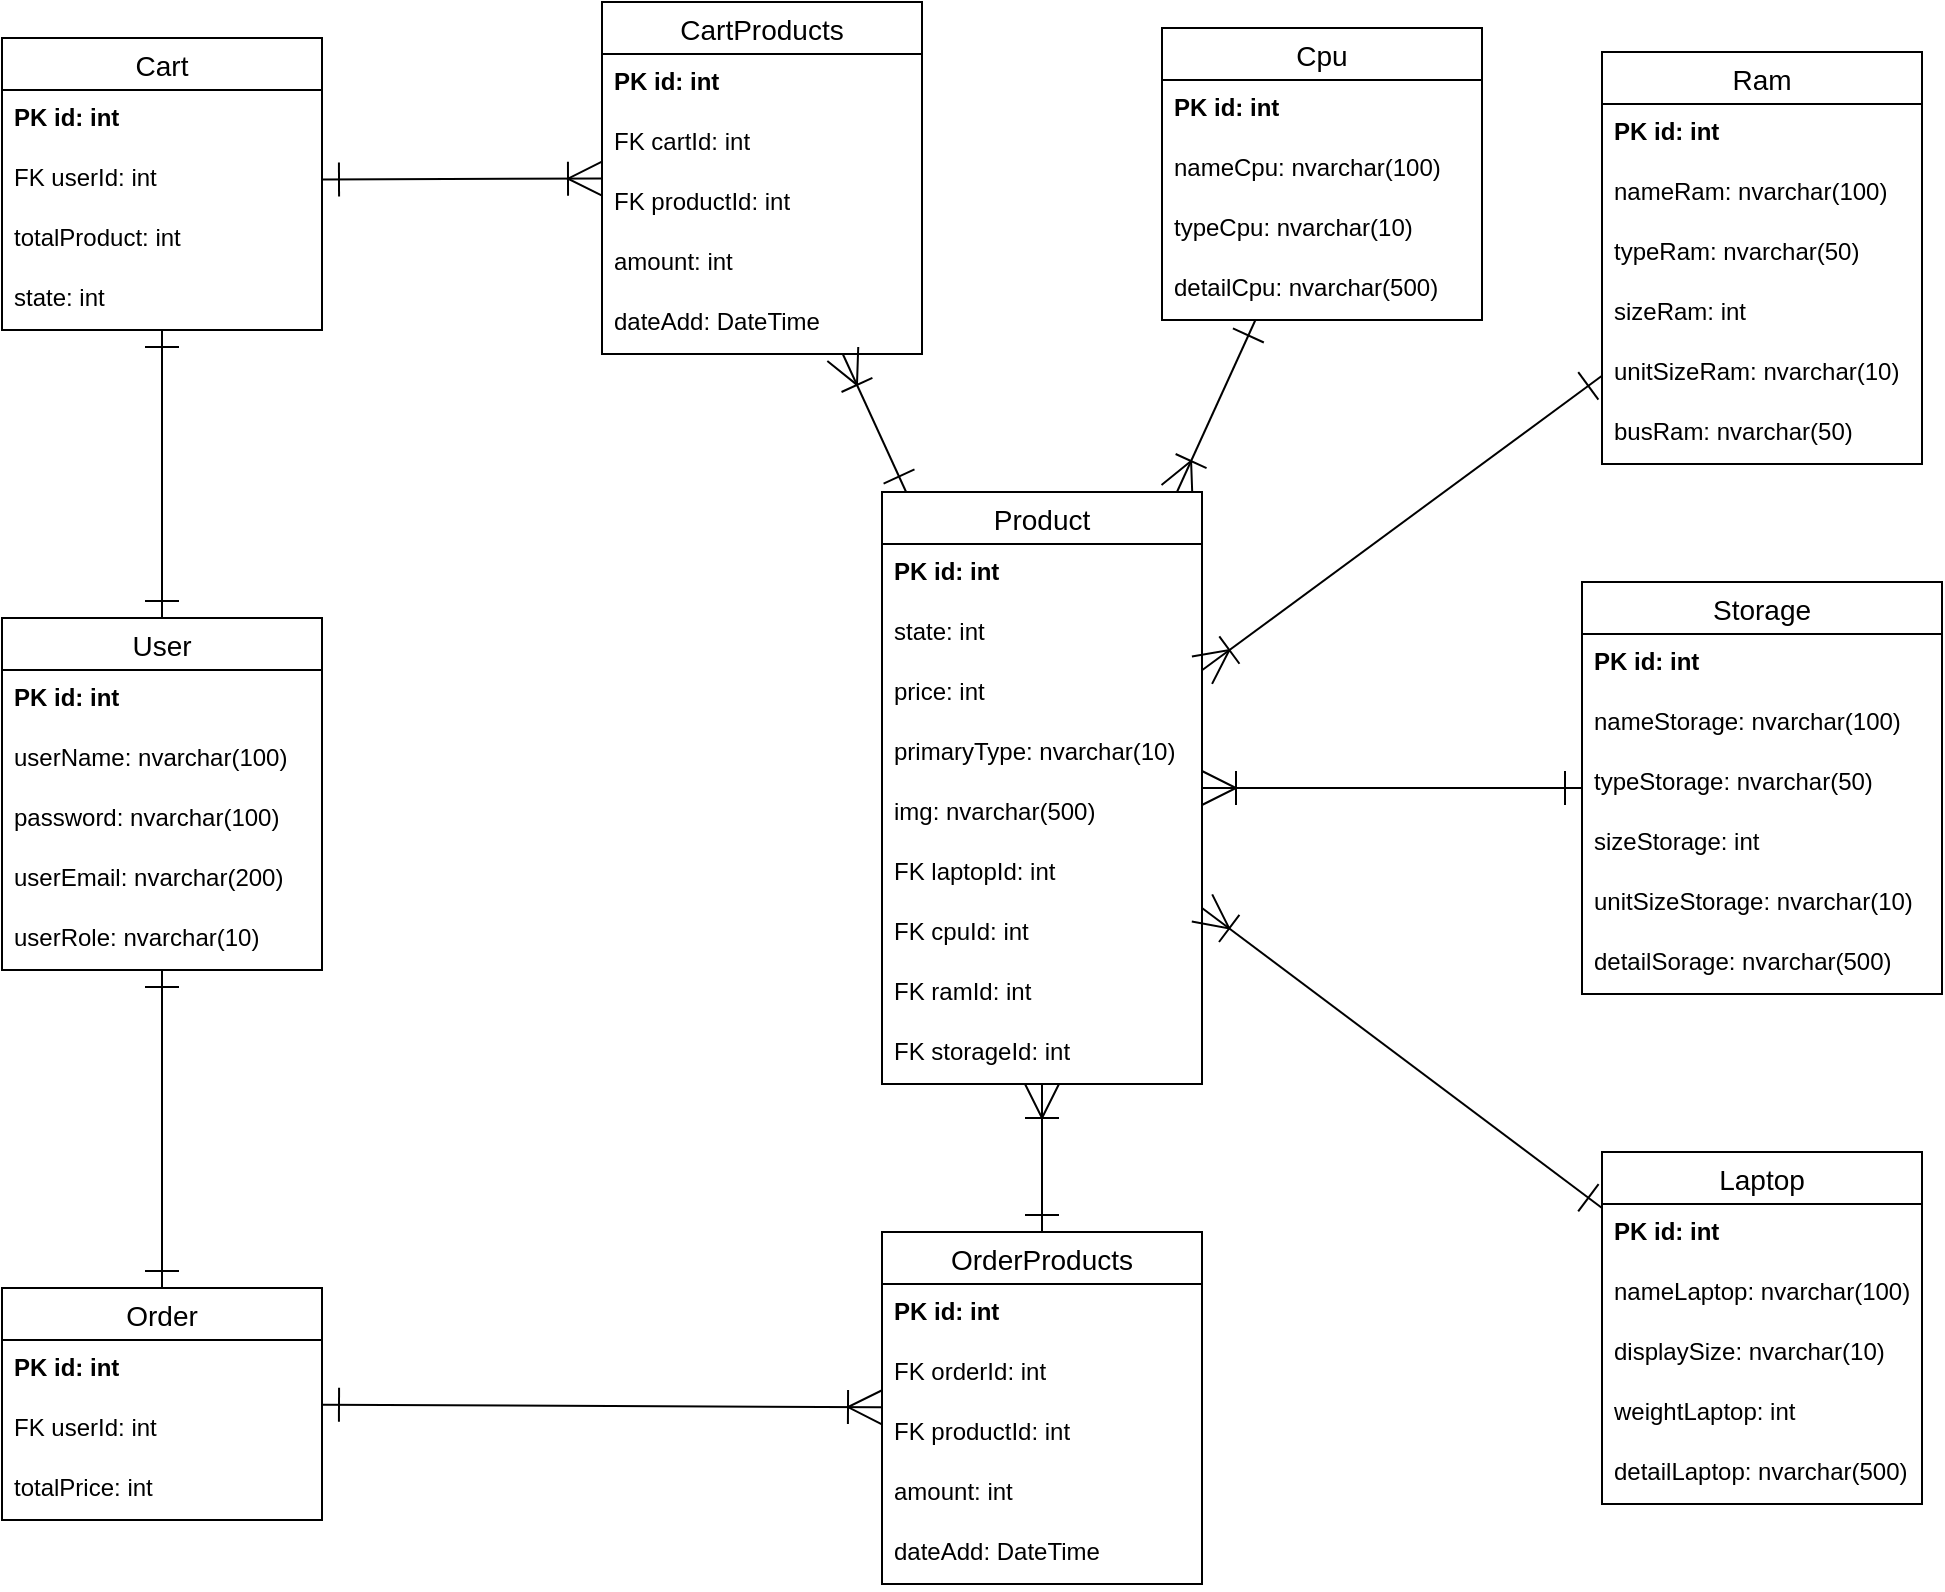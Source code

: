 <mxfile version="13.7.9" type="device"><diagram id="i_oqnKPngjMDVRn134nP" name="Page-1"><mxGraphModel dx="1422" dy="845" grid="1" gridSize="10" guides="1" tooltips="1" connect="1" arrows="1" fold="1" page="1" pageScale="1" pageWidth="1169" pageHeight="827" math="0" shadow="0"><root><mxCell id="0"/><mxCell id="1" parent="0"/><mxCell id="rHzYIuwvhr9vyBDREEkr-62" style="edgeStyle=none;rounded=0;orthogonalLoop=1;jettySize=auto;html=1;endArrow=ERone;endFill=0;startArrow=ERone;startFill=0;endSize=15;startSize=15;" parent="1" source="rHzYIuwvhr9vyBDREEkr-25" target="rHzYIuwvhr9vyBDREEkr-29" edge="1"><mxGeometry relative="1" as="geometry"/></mxCell><mxCell id="rHzYIuwvhr9vyBDREEkr-63" style="edgeStyle=none;rounded=0;orthogonalLoop=1;jettySize=auto;html=1;endArrow=ERoneToMany;endFill=0;startArrow=ERone;startFill=0;endSize=15;startSize=15;" parent="1" source="rHzYIuwvhr9vyBDREEkr-29" target="rHzYIuwvhr9vyBDREEkr-21" edge="1"><mxGeometry relative="1" as="geometry"/></mxCell><mxCell id="rHzYIuwvhr9vyBDREEkr-58" style="edgeStyle=none;rounded=0;orthogonalLoop=1;jettySize=auto;html=1;endArrow=ERoneToMany;endFill=0;startArrow=ERone;startFill=0;endSize=15;startSize=15;" parent="1" source="rHzYIuwvhr9vyBDREEkr-48" target="rHzYIuwvhr9vyBDREEkr-1" edge="1"><mxGeometry relative="1" as="geometry"/></mxCell><mxCell id="rHzYIuwvhr9vyBDREEkr-57" style="edgeStyle=none;rounded=0;orthogonalLoop=1;jettySize=auto;html=1;endArrow=ERoneToMany;endFill=0;startArrow=ERone;startFill=0;endSize=15;startSize=15;" parent="1" source="rHzYIuwvhr9vyBDREEkr-17" target="rHzYIuwvhr9vyBDREEkr-1" edge="1"><mxGeometry relative="1" as="geometry"/></mxCell><mxCell id="rHzYIuwvhr9vyBDREEkr-59" style="edgeStyle=none;rounded=0;orthogonalLoop=1;jettySize=auto;html=1;endArrow=ERoneToMany;endFill=0;startArrow=ERone;startFill=0;endSize=15;startSize=15;" parent="1" source="rHzYIuwvhr9vyBDREEkr-13" target="rHzYIuwvhr9vyBDREEkr-1" edge="1"><mxGeometry relative="1" as="geometry"/></mxCell><mxCell id="rHzYIuwvhr9vyBDREEkr-61" style="edgeStyle=none;rounded=0;orthogonalLoop=1;jettySize=auto;html=1;endArrow=ERone;endFill=0;startArrow=ERoneToMany;startFill=0;endSize=15;startSize=15;" parent="1" source="rHzYIuwvhr9vyBDREEkr-1" target="rHzYIuwvhr9vyBDREEkr-21" edge="1"><mxGeometry relative="1" as="geometry"/></mxCell><mxCell id="rHzYIuwvhr9vyBDREEkr-56" style="edgeStyle=none;rounded=0;orthogonalLoop=1;jettySize=auto;html=1;endArrow=ERoneToMany;endFill=0;startArrow=ERone;startFill=0;endSize=15;startSize=15;" parent="1" source="rHzYIuwvhr9vyBDREEkr-9" target="rHzYIuwvhr9vyBDREEkr-1" edge="1"><mxGeometry relative="1" as="geometry"/></mxCell><mxCell id="rHzYIuwvhr9vyBDREEkr-60" style="edgeStyle=none;rounded=0;orthogonalLoop=1;jettySize=auto;html=1;endArrow=ERone;endFill=0;startArrow=ERoneToMany;startFill=0;endSize=15;startSize=15;" parent="1" source="rHzYIuwvhr9vyBDREEkr-5" target="rHzYIuwvhr9vyBDREEkr-1" edge="1"><mxGeometry relative="1" as="geometry"/></mxCell><mxCell id="rHzYIuwvhr9vyBDREEkr-72" style="edgeStyle=none;rounded=0;orthogonalLoop=1;jettySize=auto;html=1;endArrow=ERone;endFill=0;startArrow=ERone;startFill=0;endSize=15;startSize=15;" parent="1" source="rHzYIuwvhr9vyBDREEkr-25" target="rHzYIuwvhr9vyBDREEkr-66" edge="1"><mxGeometry relative="1" as="geometry"/></mxCell><mxCell id="rHzYIuwvhr9vyBDREEkr-73" style="edgeStyle=none;rounded=0;orthogonalLoop=1;jettySize=auto;html=1;endArrow=ERoneToMany;endFill=0;startArrow=ERone;startFill=0;endSize=15;startSize=15;" parent="1" source="rHzYIuwvhr9vyBDREEkr-68" target="rHzYIuwvhr9vyBDREEkr-5" edge="1"><mxGeometry relative="1" as="geometry"/></mxCell><mxCell id="rHzYIuwvhr9vyBDREEkr-17" value="Ram" style="swimlane;fontStyle=0;childLayout=stackLayout;horizontal=1;startSize=26;horizontalStack=0;resizeParent=1;resizeParentMax=0;resizeLast=0;collapsible=0;marginBottom=0;align=center;fontSize=14;" parent="1" vertex="1"><mxGeometry x="900" y="50" width="160" height="206" as="geometry"/></mxCell><mxCell id="rHzYIuwvhr9vyBDREEkr-18" value="PK id: int" style="text;strokeColor=none;fillColor=none;spacingLeft=4;spacingRight=4;overflow=hidden;rotatable=0;points=[[0,0.5],[1,0.5]];portConstraint=eastwest;fontSize=12;fontStyle=1" parent="rHzYIuwvhr9vyBDREEkr-17" vertex="1"><mxGeometry y="26" width="160" height="30" as="geometry"/></mxCell><mxCell id="rHzYIuwvhr9vyBDREEkr-19" value="nameRam: nvarchar(100)" style="text;strokeColor=none;fillColor=none;spacingLeft=4;spacingRight=4;overflow=hidden;rotatable=0;points=[[0,0.5],[1,0.5]];portConstraint=eastwest;fontSize=12;" parent="rHzYIuwvhr9vyBDREEkr-17" vertex="1"><mxGeometry y="56" width="160" height="30" as="geometry"/></mxCell><mxCell id="rHzYIuwvhr9vyBDREEkr-20" value="typeRam: nvarchar(50)" style="text;strokeColor=none;fillColor=none;spacingLeft=4;spacingRight=4;overflow=hidden;rotatable=0;points=[[0,0.5],[1,0.5]];portConstraint=eastwest;fontSize=12;" parent="rHzYIuwvhr9vyBDREEkr-17" vertex="1"><mxGeometry y="86" width="160" height="30" as="geometry"/></mxCell><mxCell id="rHzYIuwvhr9vyBDREEkr-46" value="sizeRam: int" style="text;strokeColor=none;fillColor=none;spacingLeft=4;spacingRight=4;overflow=hidden;rotatable=0;points=[[0,0.5],[1,0.5]];portConstraint=eastwest;fontSize=12;" parent="rHzYIuwvhr9vyBDREEkr-17" vertex="1"><mxGeometry y="116" width="160" height="30" as="geometry"/></mxCell><mxCell id="rHzYIuwvhr9vyBDREEkr-47" value="unitSizeRam: nvarchar(10)" style="text;strokeColor=none;fillColor=none;spacingLeft=4;spacingRight=4;overflow=hidden;rotatable=0;points=[[0,0.5],[1,0.5]];portConstraint=eastwest;fontSize=12;" parent="rHzYIuwvhr9vyBDREEkr-17" vertex="1"><mxGeometry y="146" width="160" height="30" as="geometry"/></mxCell><mxCell id="rHzYIuwvhr9vyBDREEkr-54" value="busRam: nvarchar(50)" style="text;strokeColor=none;fillColor=none;spacingLeft=4;spacingRight=4;overflow=hidden;rotatable=0;points=[[0,0.5],[1,0.5]];portConstraint=eastwest;fontSize=12;" parent="rHzYIuwvhr9vyBDREEkr-17" vertex="1"><mxGeometry y="176" width="160" height="30" as="geometry"/></mxCell><mxCell id="rHzYIuwvhr9vyBDREEkr-48" value="Storage" style="swimlane;fontStyle=0;childLayout=stackLayout;horizontal=1;startSize=26;horizontalStack=0;resizeParent=1;resizeParentMax=0;resizeLast=0;collapsible=0;marginBottom=0;align=center;fontSize=14;" parent="1" vertex="1"><mxGeometry x="890" y="315" width="180" height="206" as="geometry"/></mxCell><mxCell id="rHzYIuwvhr9vyBDREEkr-49" value="PK id: int" style="text;strokeColor=none;fillColor=none;spacingLeft=4;spacingRight=4;overflow=hidden;rotatable=0;points=[[0,0.5],[1,0.5]];portConstraint=eastwest;fontSize=12;fontStyle=1" parent="rHzYIuwvhr9vyBDREEkr-48" vertex="1"><mxGeometry y="26" width="180" height="30" as="geometry"/></mxCell><mxCell id="rHzYIuwvhr9vyBDREEkr-50" value="nameStorage: nvarchar(100)" style="text;strokeColor=none;fillColor=none;spacingLeft=4;spacingRight=4;overflow=hidden;rotatable=0;points=[[0,0.5],[1,0.5]];portConstraint=eastwest;fontSize=12;" parent="rHzYIuwvhr9vyBDREEkr-48" vertex="1"><mxGeometry y="56" width="180" height="30" as="geometry"/></mxCell><mxCell id="rHzYIuwvhr9vyBDREEkr-51" value="typeStorage: nvarchar(50)" style="text;strokeColor=none;fillColor=none;spacingLeft=4;spacingRight=4;overflow=hidden;rotatable=0;points=[[0,0.5],[1,0.5]];portConstraint=eastwest;fontSize=12;" parent="rHzYIuwvhr9vyBDREEkr-48" vertex="1"><mxGeometry y="86" width="180" height="30" as="geometry"/></mxCell><mxCell id="rHzYIuwvhr9vyBDREEkr-52" value="sizeStorage: int" style="text;strokeColor=none;fillColor=none;spacingLeft=4;spacingRight=4;overflow=hidden;rotatable=0;points=[[0,0.5],[1,0.5]];portConstraint=eastwest;fontSize=12;" parent="rHzYIuwvhr9vyBDREEkr-48" vertex="1"><mxGeometry y="116" width="180" height="30" as="geometry"/></mxCell><mxCell id="rHzYIuwvhr9vyBDREEkr-53" value="unitSizeStorage: nvarchar(10)" style="text;strokeColor=none;fillColor=none;spacingLeft=4;spacingRight=4;overflow=hidden;rotatable=0;points=[[0,0.5],[1,0.5]];portConstraint=eastwest;fontSize=12;" parent="rHzYIuwvhr9vyBDREEkr-48" vertex="1"><mxGeometry y="146" width="180" height="30" as="geometry"/></mxCell><mxCell id="rHzYIuwvhr9vyBDREEkr-55" value="detailSorage: nvarchar(500)" style="text;strokeColor=none;fillColor=none;spacingLeft=4;spacingRight=4;overflow=hidden;rotatable=0;points=[[0,0.5],[1,0.5]];portConstraint=eastwest;fontSize=12;" parent="rHzYIuwvhr9vyBDREEkr-48" vertex="1"><mxGeometry y="176" width="180" height="30" as="geometry"/></mxCell><mxCell id="rHzYIuwvhr9vyBDREEkr-13" value="Laptop" style="swimlane;fontStyle=0;childLayout=stackLayout;horizontal=1;startSize=26;horizontalStack=0;resizeParent=1;resizeParentMax=0;resizeLast=0;collapsible=0;marginBottom=0;align=center;fontSize=14;" parent="1" vertex="1"><mxGeometry x="900" y="600" width="160" height="176" as="geometry"/></mxCell><mxCell id="rHzYIuwvhr9vyBDREEkr-14" value="PK id: int" style="text;strokeColor=none;fillColor=none;spacingLeft=4;spacingRight=4;overflow=hidden;rotatable=0;points=[[0,0.5],[1,0.5]];portConstraint=eastwest;fontSize=12;fontStyle=1" parent="rHzYIuwvhr9vyBDREEkr-13" vertex="1"><mxGeometry y="26" width="160" height="30" as="geometry"/></mxCell><mxCell id="rHzYIuwvhr9vyBDREEkr-15" value="nameLaptop: nvarchar(100)" style="text;strokeColor=none;fillColor=none;spacingLeft=4;spacingRight=4;overflow=hidden;rotatable=0;points=[[0,0.5],[1,0.5]];portConstraint=eastwest;fontSize=12;" parent="rHzYIuwvhr9vyBDREEkr-13" vertex="1"><mxGeometry y="56" width="160" height="30" as="geometry"/></mxCell><mxCell id="rHzYIuwvhr9vyBDREEkr-16" value="displaySize: nvarchar(10)" style="text;strokeColor=none;fillColor=none;spacingLeft=4;spacingRight=4;overflow=hidden;rotatable=0;points=[[0,0.5],[1,0.5]];portConstraint=eastwest;fontSize=12;" parent="rHzYIuwvhr9vyBDREEkr-13" vertex="1"><mxGeometry y="86" width="160" height="30" as="geometry"/></mxCell><mxCell id="rHzYIuwvhr9vyBDREEkr-44" value="weightLaptop: int" style="text;strokeColor=none;fillColor=none;spacingLeft=4;spacingRight=4;overflow=hidden;rotatable=0;points=[[0,0.5],[1,0.5]];portConstraint=eastwest;fontSize=12;" parent="rHzYIuwvhr9vyBDREEkr-13" vertex="1"><mxGeometry y="116" width="160" height="30" as="geometry"/></mxCell><mxCell id="rHzYIuwvhr9vyBDREEkr-45" value="detailLaptop: nvarchar(500)" style="text;strokeColor=none;fillColor=none;spacingLeft=4;spacingRight=4;overflow=hidden;rotatable=0;points=[[0,0.5],[1,0.5]];portConstraint=eastwest;fontSize=12;" parent="rHzYIuwvhr9vyBDREEkr-13" vertex="1"><mxGeometry y="146" width="160" height="30" as="geometry"/></mxCell><mxCell id="rHzYIuwvhr9vyBDREEkr-9" value="Cpu" style="swimlane;fontStyle=0;childLayout=stackLayout;horizontal=1;startSize=26;horizontalStack=0;resizeParent=1;resizeParentMax=0;resizeLast=0;collapsible=0;marginBottom=0;align=center;fontSize=14;" parent="1" vertex="1"><mxGeometry x="680" y="38" width="160" height="146" as="geometry"/></mxCell><mxCell id="rHzYIuwvhr9vyBDREEkr-10" value="PK id: int" style="text;strokeColor=none;fillColor=none;spacingLeft=4;spacingRight=4;overflow=hidden;rotatable=0;points=[[0,0.5],[1,0.5]];portConstraint=eastwest;fontSize=12;fontStyle=1" parent="rHzYIuwvhr9vyBDREEkr-9" vertex="1"><mxGeometry y="26" width="160" height="30" as="geometry"/></mxCell><mxCell id="rHzYIuwvhr9vyBDREEkr-11" value="nameCpu: nvarchar(100)" style="text;strokeColor=none;fillColor=none;spacingLeft=4;spacingRight=4;overflow=hidden;rotatable=0;points=[[0,0.5],[1,0.5]];portConstraint=eastwest;fontSize=12;" parent="rHzYIuwvhr9vyBDREEkr-9" vertex="1"><mxGeometry y="56" width="160" height="30" as="geometry"/></mxCell><mxCell id="rHzYIuwvhr9vyBDREEkr-12" value="typeCpu: nvarchar(10)" style="text;strokeColor=none;fillColor=none;spacingLeft=4;spacingRight=4;overflow=hidden;rotatable=0;points=[[0,0.5],[1,0.5]];portConstraint=eastwest;fontSize=12;" parent="rHzYIuwvhr9vyBDREEkr-9" vertex="1"><mxGeometry y="86" width="160" height="30" as="geometry"/></mxCell><mxCell id="rHzYIuwvhr9vyBDREEkr-65" value="detailCpu: nvarchar(500)" style="text;strokeColor=none;fillColor=none;spacingLeft=4;spacingRight=4;overflow=hidden;rotatable=0;points=[[0,0.5],[1,0.5]];portConstraint=eastwest;fontSize=12;" parent="rHzYIuwvhr9vyBDREEkr-9" vertex="1"><mxGeometry y="116" width="160" height="30" as="geometry"/></mxCell><mxCell id="rHzYIuwvhr9vyBDREEkr-1" value="Product" style="swimlane;fontStyle=0;childLayout=stackLayout;horizontal=1;startSize=26;horizontalStack=0;resizeParent=1;resizeParentMax=0;resizeLast=0;collapsible=0;marginBottom=0;align=center;fontSize=14;" parent="1" vertex="1"><mxGeometry x="540" y="270" width="160" height="296" as="geometry"/></mxCell><mxCell id="rHzYIuwvhr9vyBDREEkr-2" value="PK id: int" style="text;strokeColor=none;fillColor=none;spacingLeft=4;spacingRight=4;overflow=hidden;rotatable=0;points=[[0,0.5],[1,0.5]];portConstraint=eastwest;fontSize=12;fontStyle=1" parent="rHzYIuwvhr9vyBDREEkr-1" vertex="1"><mxGeometry y="26" width="160" height="30" as="geometry"/></mxCell><mxCell id="rHzYIuwvhr9vyBDREEkr-3" value="state: int" style="text;strokeColor=none;fillColor=none;spacingLeft=4;spacingRight=4;overflow=hidden;rotatable=0;points=[[0,0.5],[1,0.5]];portConstraint=eastwest;fontSize=12;" parent="rHzYIuwvhr9vyBDREEkr-1" vertex="1"><mxGeometry y="56" width="160" height="30" as="geometry"/></mxCell><mxCell id="rHzYIuwvhr9vyBDREEkr-4" value="price: int" style="text;strokeColor=none;fillColor=none;spacingLeft=4;spacingRight=4;overflow=hidden;rotatable=0;points=[[0,0.5],[1,0.5]];portConstraint=eastwest;fontSize=12;" parent="rHzYIuwvhr9vyBDREEkr-1" vertex="1"><mxGeometry y="86" width="160" height="30" as="geometry"/></mxCell><mxCell id="rHzYIuwvhr9vyBDREEkr-35" value="primaryType: nvarchar(10)" style="text;strokeColor=none;fillColor=none;spacingLeft=4;spacingRight=4;overflow=hidden;rotatable=0;points=[[0,0.5],[1,0.5]];portConstraint=eastwest;fontSize=12;" parent="rHzYIuwvhr9vyBDREEkr-1" vertex="1"><mxGeometry y="116" width="160" height="30" as="geometry"/></mxCell><mxCell id="rHzYIuwvhr9vyBDREEkr-42" value="img: nvarchar(500)" style="text;strokeColor=none;fillColor=none;spacingLeft=4;spacingRight=4;overflow=hidden;rotatable=0;points=[[0,0.5],[1,0.5]];portConstraint=eastwest;fontSize=12;" parent="rHzYIuwvhr9vyBDREEkr-1" vertex="1"><mxGeometry y="146" width="160" height="30" as="geometry"/></mxCell><mxCell id="rHzYIuwvhr9vyBDREEkr-38" value="FK laptopId: int" style="text;strokeColor=none;fillColor=none;spacingLeft=4;spacingRight=4;overflow=hidden;rotatable=0;points=[[0,0.5],[1,0.5]];portConstraint=eastwest;fontSize=12;" parent="rHzYIuwvhr9vyBDREEkr-1" vertex="1"><mxGeometry y="176" width="160" height="30" as="geometry"/></mxCell><mxCell id="rHzYIuwvhr9vyBDREEkr-39" value="FK cpuId: int" style="text;strokeColor=none;fillColor=none;spacingLeft=4;spacingRight=4;overflow=hidden;rotatable=0;points=[[0,0.5],[1,0.5]];portConstraint=eastwest;fontSize=12;" parent="rHzYIuwvhr9vyBDREEkr-1" vertex="1"><mxGeometry y="206" width="160" height="30" as="geometry"/></mxCell><mxCell id="rHzYIuwvhr9vyBDREEkr-40" value="FK ramId: int" style="text;strokeColor=none;fillColor=none;spacingLeft=4;spacingRight=4;overflow=hidden;rotatable=0;points=[[0,0.5],[1,0.5]];portConstraint=eastwest;fontSize=12;" parent="rHzYIuwvhr9vyBDREEkr-1" vertex="1"><mxGeometry y="236" width="160" height="30" as="geometry"/></mxCell><mxCell id="rHzYIuwvhr9vyBDREEkr-41" value="FK storageId: int" style="text;strokeColor=none;fillColor=none;spacingLeft=4;spacingRight=4;overflow=hidden;rotatable=0;points=[[0,0.5],[1,0.5]];portConstraint=eastwest;fontSize=12;" parent="rHzYIuwvhr9vyBDREEkr-1" vertex="1"><mxGeometry y="266" width="160" height="30" as="geometry"/></mxCell><mxCell id="rHzYIuwvhr9vyBDREEkr-5" value="CartProducts" style="swimlane;fontStyle=0;childLayout=stackLayout;horizontal=1;startSize=26;horizontalStack=0;resizeParent=1;resizeParentMax=0;resizeLast=0;collapsible=0;marginBottom=0;align=center;fontSize=14;" parent="1" vertex="1"><mxGeometry x="400" y="25" width="160" height="176" as="geometry"/></mxCell><mxCell id="rHzYIuwvhr9vyBDREEkr-6" value="PK id: int" style="text;strokeColor=none;fillColor=none;spacingLeft=4;spacingRight=4;overflow=hidden;rotatable=0;points=[[0,0.5],[1,0.5]];portConstraint=eastwest;fontSize=12;fontStyle=1" parent="rHzYIuwvhr9vyBDREEkr-5" vertex="1"><mxGeometry y="26" width="160" height="30" as="geometry"/></mxCell><mxCell id="rHzYIuwvhr9vyBDREEkr-7" value="FK cartId: int" style="text;strokeColor=none;fillColor=none;spacingLeft=4;spacingRight=4;overflow=hidden;rotatable=0;points=[[0,0.5],[1,0.5]];portConstraint=eastwest;fontSize=12;" parent="rHzYIuwvhr9vyBDREEkr-5" vertex="1"><mxGeometry y="56" width="160" height="30" as="geometry"/></mxCell><mxCell id="rHzYIuwvhr9vyBDREEkr-8" value="FK productId: int" style="text;strokeColor=none;fillColor=none;spacingLeft=4;spacingRight=4;overflow=hidden;rotatable=0;points=[[0,0.5],[1,0.5]];portConstraint=eastwest;fontSize=12;" parent="rHzYIuwvhr9vyBDREEkr-5" vertex="1"><mxGeometry y="86" width="160" height="30" as="geometry"/></mxCell><mxCell id="rHzYIuwvhr9vyBDREEkr-36" value="amount: int" style="text;strokeColor=none;fillColor=none;spacingLeft=4;spacingRight=4;overflow=hidden;rotatable=0;points=[[0,0.5],[1,0.5]];portConstraint=eastwest;fontSize=12;" parent="rHzYIuwvhr9vyBDREEkr-5" vertex="1"><mxGeometry y="116" width="160" height="30" as="geometry"/></mxCell><mxCell id="dlwZ09gGCjKmVBRnCQje-1" value="dateAdd: DateTime" style="text;strokeColor=none;fillColor=none;spacingLeft=4;spacingRight=4;overflow=hidden;rotatable=0;points=[[0,0.5],[1,0.5]];portConstraint=eastwest;fontSize=12;" vertex="1" parent="rHzYIuwvhr9vyBDREEkr-5"><mxGeometry y="146" width="160" height="30" as="geometry"/></mxCell><mxCell id="rHzYIuwvhr9vyBDREEkr-21" value="OrderProducts" style="swimlane;fontStyle=0;childLayout=stackLayout;horizontal=1;startSize=26;horizontalStack=0;resizeParent=1;resizeParentMax=0;resizeLast=0;collapsible=0;marginBottom=0;align=center;fontSize=14;" parent="1" vertex="1"><mxGeometry x="540" y="640" width="160" height="176" as="geometry"/></mxCell><mxCell id="rHzYIuwvhr9vyBDREEkr-22" value="PK id: int" style="text;strokeColor=none;fillColor=none;spacingLeft=4;spacingRight=4;overflow=hidden;rotatable=0;points=[[0,0.5],[1,0.5]];portConstraint=eastwest;fontSize=12;fontStyle=1" parent="rHzYIuwvhr9vyBDREEkr-21" vertex="1"><mxGeometry y="26" width="160" height="30" as="geometry"/></mxCell><mxCell id="rHzYIuwvhr9vyBDREEkr-23" value="FK orderId: int" style="text;strokeColor=none;fillColor=none;spacingLeft=4;spacingRight=4;overflow=hidden;rotatable=0;points=[[0,0.5],[1,0.5]];portConstraint=eastwest;fontSize=12;" parent="rHzYIuwvhr9vyBDREEkr-21" vertex="1"><mxGeometry y="56" width="160" height="30" as="geometry"/></mxCell><mxCell id="rHzYIuwvhr9vyBDREEkr-24" value="FK productId: int" style="text;strokeColor=none;fillColor=none;spacingLeft=4;spacingRight=4;overflow=hidden;rotatable=0;points=[[0,0.5],[1,0.5]];portConstraint=eastwest;fontSize=12;" parent="rHzYIuwvhr9vyBDREEkr-21" vertex="1"><mxGeometry y="86" width="160" height="30" as="geometry"/></mxCell><mxCell id="rHzYIuwvhr9vyBDREEkr-37" value="amount: int" style="text;strokeColor=none;fillColor=none;spacingLeft=4;spacingRight=4;overflow=hidden;rotatable=0;points=[[0,0.5],[1,0.5]];portConstraint=eastwest;fontSize=12;" parent="rHzYIuwvhr9vyBDREEkr-21" vertex="1"><mxGeometry y="116" width="160" height="30" as="geometry"/></mxCell><mxCell id="dlwZ09gGCjKmVBRnCQje-2" value="dateAdd: DateTime" style="text;strokeColor=none;fillColor=none;spacingLeft=4;spacingRight=4;overflow=hidden;rotatable=0;points=[[0,0.5],[1,0.5]];portConstraint=eastwest;fontSize=12;" vertex="1" parent="rHzYIuwvhr9vyBDREEkr-21"><mxGeometry y="146" width="160" height="30" as="geometry"/></mxCell><mxCell id="rHzYIuwvhr9vyBDREEkr-66" value="Cart" style="swimlane;fontStyle=0;childLayout=stackLayout;horizontal=1;startSize=26;horizontalStack=0;resizeParent=1;resizeParentMax=0;resizeLast=0;collapsible=0;marginBottom=0;align=center;fontSize=14;" parent="1" vertex="1"><mxGeometry x="100" y="43" width="160" height="146" as="geometry"/></mxCell><mxCell id="rHzYIuwvhr9vyBDREEkr-67" value="PK id: int" style="text;strokeColor=none;fillColor=none;spacingLeft=4;spacingRight=4;overflow=hidden;rotatable=0;points=[[0,0.5],[1,0.5]];portConstraint=eastwest;fontSize=12;fontStyle=1" parent="rHzYIuwvhr9vyBDREEkr-66" vertex="1"><mxGeometry y="26" width="160" height="30" as="geometry"/></mxCell><mxCell id="rHzYIuwvhr9vyBDREEkr-68" value="FK userId: int" style="text;strokeColor=none;fillColor=none;spacingLeft=4;spacingRight=4;overflow=hidden;rotatable=0;points=[[0,0.5],[1,0.5]];portConstraint=eastwest;fontSize=12;" parent="rHzYIuwvhr9vyBDREEkr-66" vertex="1"><mxGeometry y="56" width="160" height="30" as="geometry"/></mxCell><mxCell id="rHzYIuwvhr9vyBDREEkr-69" value="totalProduct: int" style="text;strokeColor=none;fillColor=none;spacingLeft=4;spacingRight=4;overflow=hidden;rotatable=0;points=[[0,0.5],[1,0.5]];portConstraint=eastwest;fontSize=12;" parent="rHzYIuwvhr9vyBDREEkr-66" vertex="1"><mxGeometry y="86" width="160" height="30" as="geometry"/></mxCell><mxCell id="rHzYIuwvhr9vyBDREEkr-70" value="state: int" style="text;strokeColor=none;fillColor=none;spacingLeft=4;spacingRight=4;overflow=hidden;rotatable=0;points=[[0,0.5],[1,0.5]];portConstraint=eastwest;fontSize=12;" parent="rHzYIuwvhr9vyBDREEkr-66" vertex="1"><mxGeometry y="116" width="160" height="30" as="geometry"/></mxCell><mxCell id="rHzYIuwvhr9vyBDREEkr-29" value="Order" style="swimlane;fontStyle=0;childLayout=stackLayout;horizontal=1;startSize=26;horizontalStack=0;resizeParent=1;resizeParentMax=0;resizeLast=0;collapsible=0;marginBottom=0;align=center;fontSize=14;" parent="1" vertex="1"><mxGeometry x="100" y="668" width="160" height="116" as="geometry"/></mxCell><mxCell id="rHzYIuwvhr9vyBDREEkr-30" value="PK id: int" style="text;strokeColor=none;fillColor=none;spacingLeft=4;spacingRight=4;overflow=hidden;rotatable=0;points=[[0,0.5],[1,0.5]];portConstraint=eastwest;fontSize=12;fontStyle=1" parent="rHzYIuwvhr9vyBDREEkr-29" vertex="1"><mxGeometry y="26" width="160" height="30" as="geometry"/></mxCell><mxCell id="rHzYIuwvhr9vyBDREEkr-31" value="FK userId: int" style="text;strokeColor=none;fillColor=none;spacingLeft=4;spacingRight=4;overflow=hidden;rotatable=0;points=[[0,0.5],[1,0.5]];portConstraint=eastwest;fontSize=12;" parent="rHzYIuwvhr9vyBDREEkr-29" vertex="1"><mxGeometry y="56" width="160" height="30" as="geometry"/></mxCell><mxCell id="rHzYIuwvhr9vyBDREEkr-32" value="totalPrice: int" style="text;strokeColor=none;fillColor=none;spacingLeft=4;spacingRight=4;overflow=hidden;rotatable=0;points=[[0,0.5],[1,0.5]];portConstraint=eastwest;fontSize=12;" parent="rHzYIuwvhr9vyBDREEkr-29" vertex="1"><mxGeometry y="86" width="160" height="30" as="geometry"/></mxCell><mxCell id="rHzYIuwvhr9vyBDREEkr-25" value="User" style="swimlane;fontStyle=0;childLayout=stackLayout;horizontal=1;startSize=26;horizontalStack=0;resizeParent=1;resizeParentMax=0;resizeLast=0;collapsible=0;marginBottom=0;align=center;fontSize=14;" parent="1" vertex="1"><mxGeometry x="100" y="333" width="160" height="176" as="geometry"/></mxCell><mxCell id="rHzYIuwvhr9vyBDREEkr-26" value="PK id: int" style="text;strokeColor=none;fillColor=none;spacingLeft=4;spacingRight=4;overflow=hidden;rotatable=0;points=[[0,0.5],[1,0.5]];portConstraint=eastwest;fontSize=12;fontStyle=1" parent="rHzYIuwvhr9vyBDREEkr-25" vertex="1"><mxGeometry y="26" width="160" height="30" as="geometry"/></mxCell><mxCell id="rHzYIuwvhr9vyBDREEkr-27" value="userName: nvarchar(100)" style="text;strokeColor=none;fillColor=none;spacingLeft=4;spacingRight=4;overflow=hidden;rotatable=0;points=[[0,0.5],[1,0.5]];portConstraint=eastwest;fontSize=12;" parent="rHzYIuwvhr9vyBDREEkr-25" vertex="1"><mxGeometry y="56" width="160" height="30" as="geometry"/></mxCell><mxCell id="rHzYIuwvhr9vyBDREEkr-28" value="password: nvarchar(100)" style="text;strokeColor=none;fillColor=none;spacingLeft=4;spacingRight=4;overflow=hidden;rotatable=0;points=[[0,0.5],[1,0.5]];portConstraint=eastwest;fontSize=12;" parent="rHzYIuwvhr9vyBDREEkr-25" vertex="1"><mxGeometry y="86" width="160" height="30" as="geometry"/></mxCell><mxCell id="rHzYIuwvhr9vyBDREEkr-33" value="userEmail: nvarchar(200)" style="text;strokeColor=none;fillColor=none;spacingLeft=4;spacingRight=4;overflow=hidden;rotatable=0;points=[[0,0.5],[1,0.5]];portConstraint=eastwest;fontSize=12;" parent="rHzYIuwvhr9vyBDREEkr-25" vertex="1"><mxGeometry y="116" width="160" height="30" as="geometry"/></mxCell><mxCell id="rHzYIuwvhr9vyBDREEkr-34" value="userRole: nvarchar(10)" style="text;strokeColor=none;fillColor=none;spacingLeft=4;spacingRight=4;overflow=hidden;rotatable=0;points=[[0,0.5],[1,0.5]];portConstraint=eastwest;fontSize=12;" parent="rHzYIuwvhr9vyBDREEkr-25" vertex="1"><mxGeometry y="146" width="160" height="30" as="geometry"/></mxCell></root></mxGraphModel></diagram></mxfile>